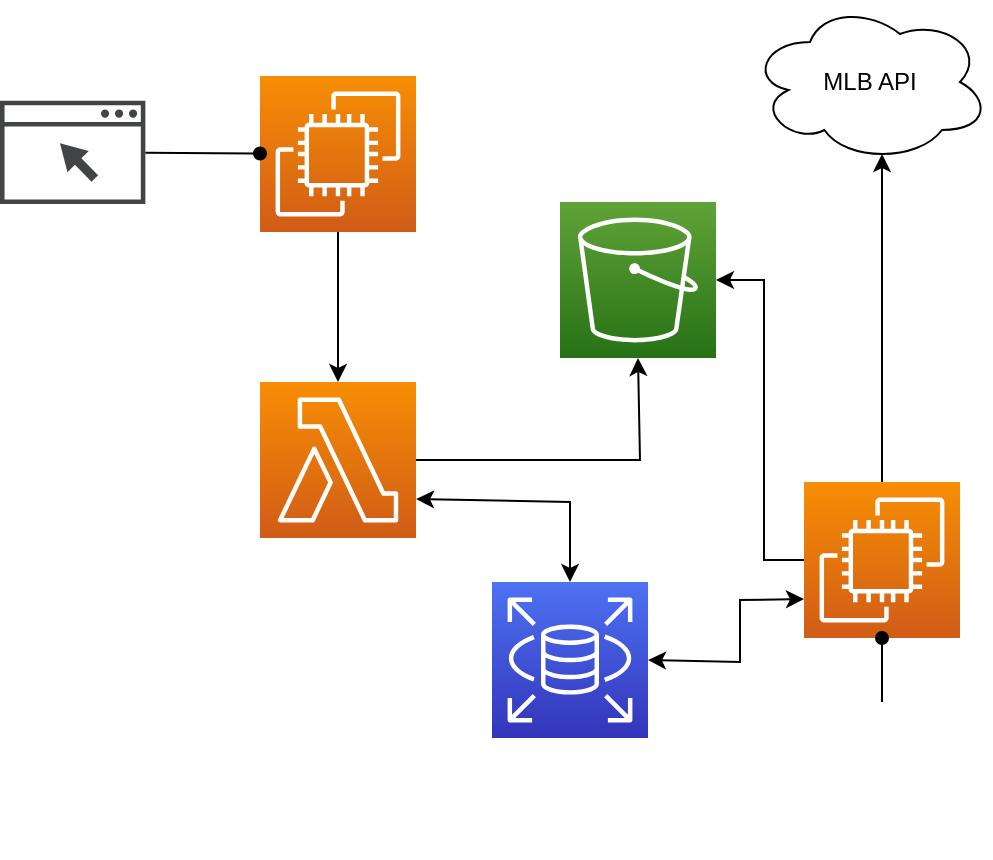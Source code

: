 <mxfile version="19.0.0" type="device"><diagram id="tTzf6OJiJEaBGybaQYLE" name="V1"><mxGraphModel dx="1306" dy="1862" grid="1" gridSize="10" guides="1" tooltips="1" connect="1" arrows="1" fold="1" page="1" pageScale="1" pageWidth="850" pageHeight="1100" math="0" shadow="0"><root><mxCell id="0"/><mxCell id="1" parent="0"/><mxCell id="GANG41YvhriwDokVU8EC-4" value="" style="sketch=0;pointerEvents=1;shadow=0;dashed=0;html=1;strokeColor=none;fillColor=#434445;aspect=fixed;labelPosition=center;verticalLabelPosition=bottom;verticalAlign=top;align=center;outlineConnect=0;shape=mxgraph.vvd.web_browser;" vertex="1" parent="1"><mxGeometry x="140" y="-840.6" width="72.68" height="51.6" as="geometry"/></mxCell><mxCell id="GANG41YvhriwDokVU8EC-5" value="" style="sketch=0;points=[[0,0,0],[0.25,0,0],[0.5,0,0],[0.75,0,0],[1,0,0],[0,1,0],[0.25,1,0],[0.5,1,0],[0.75,1,0],[1,1,0],[0,0.25,0],[0,0.5,0],[0,0.75,0],[1,0.25,0],[1,0.5,0],[1,0.75,0]];outlineConnect=0;fontColor=#232F3E;gradientColor=#F78E04;gradientDirection=north;fillColor=#D05C17;strokeColor=#ffffff;dashed=0;verticalLabelPosition=bottom;verticalAlign=top;align=center;html=1;fontSize=12;fontStyle=0;aspect=fixed;shape=mxgraph.aws4.resourceIcon;resIcon=mxgraph.aws4.ec2;" vertex="1" parent="1"><mxGeometry x="270" y="-853" width="78" height="78" as="geometry"/></mxCell><mxCell id="GANG41YvhriwDokVU8EC-6" value="" style="endArrow=oval;html=1;rounded=0;endFill=1;" edge="1" parent="1" source="GANG41YvhriwDokVU8EC-4" target="GANG41YvhriwDokVU8EC-5"><mxGeometry width="50" height="50" relative="1" as="geometry"><mxPoint x="510" y="-620" as="sourcePoint"/><mxPoint x="560" y="-670" as="targetPoint"/></mxGeometry></mxCell><mxCell id="GANG41YvhriwDokVU8EC-7" value="" style="sketch=0;points=[[0,0,0],[0.25,0,0],[0.5,0,0],[0.75,0,0],[1,0,0],[0,1,0],[0.25,1,0],[0.5,1,0],[0.75,1,0],[1,1,0],[0,0.25,0],[0,0.5,0],[0,0.75,0],[1,0.25,0],[1,0.5,0],[1,0.75,0]];outlineConnect=0;fontColor=#232F3E;gradientColor=#60A337;gradientDirection=north;fillColor=#277116;strokeColor=#ffffff;dashed=0;verticalLabelPosition=bottom;verticalAlign=top;align=center;html=1;fontSize=12;fontStyle=0;aspect=fixed;shape=mxgraph.aws4.resourceIcon;resIcon=mxgraph.aws4.s3;" vertex="1" parent="1"><mxGeometry x="420" y="-790" width="78" height="78" as="geometry"/></mxCell><mxCell id="GANG41YvhriwDokVU8EC-8" value="" style="endArrow=classic;html=1;rounded=0;exitX=1;exitY=0.5;exitDx=0;exitDy=0;exitPerimeter=0;entryX=0.5;entryY=1;entryDx=0;entryDy=0;entryPerimeter=0;" edge="1" parent="1" source="GANG41YvhriwDokVU8EC-9" target="GANG41YvhriwDokVU8EC-7"><mxGeometry width="50" height="50" relative="1" as="geometry"><mxPoint x="440" y="-620" as="sourcePoint"/><mxPoint x="490" y="-670" as="targetPoint"/><Array as="points"><mxPoint x="460" y="-661"/></Array></mxGeometry></mxCell><mxCell id="GANG41YvhriwDokVU8EC-9" value="" style="sketch=0;points=[[0,0,0],[0.25,0,0],[0.5,0,0],[0.75,0,0],[1,0,0],[0,1,0],[0.25,1,0],[0.5,1,0],[0.75,1,0],[1,1,0],[0,0.25,0],[0,0.5,0],[0,0.75,0],[1,0.25,0],[1,0.5,0],[1,0.75,0]];outlineConnect=0;fontColor=#232F3E;gradientColor=#F78E04;gradientDirection=north;fillColor=#D05C17;strokeColor=#ffffff;dashed=0;verticalLabelPosition=bottom;verticalAlign=top;align=center;html=1;fontSize=12;fontStyle=0;aspect=fixed;shape=mxgraph.aws4.resourceIcon;resIcon=mxgraph.aws4.lambda;" vertex="1" parent="1"><mxGeometry x="270" y="-700" width="78" height="78" as="geometry"/></mxCell><mxCell id="GANG41YvhriwDokVU8EC-10" value="" style="endArrow=classic;html=1;rounded=0;entryX=0.5;entryY=0;entryDx=0;entryDy=0;entryPerimeter=0;" edge="1" parent="1" source="GANG41YvhriwDokVU8EC-5" target="GANG41YvhriwDokVU8EC-9"><mxGeometry width="50" height="50" relative="1" as="geometry"><mxPoint x="510" y="-620" as="sourcePoint"/><mxPoint x="560" y="-670" as="targetPoint"/></mxGeometry></mxCell><mxCell id="GANG41YvhriwDokVU8EC-11" value="" style="shape=image;html=1;verticalAlign=top;verticalLabelPosition=bottom;labelBackgroundColor=#ffffff;imageAspect=0;aspect=fixed;image=https://cdn4.iconfinder.com/data/icons/developer-set-3/128/settings-128.png" vertex="1" parent="1"><mxGeometry x="542" y="-540" width="78" height="78" as="geometry"/></mxCell><mxCell id="GANG41YvhriwDokVU8EC-12" value="" style="sketch=0;points=[[0,0,0],[0.25,0,0],[0.5,0,0],[0.75,0,0],[1,0,0],[0,1,0],[0.25,1,0],[0.5,1,0],[0.75,1,0],[1,1,0],[0,0.25,0],[0,0.5,0],[0,0.75,0],[1,0.25,0],[1,0.5,0],[1,0.75,0]];outlineConnect=0;fontColor=#232F3E;gradientColor=#F78E04;gradientDirection=north;fillColor=#D05C17;strokeColor=#ffffff;dashed=0;verticalLabelPosition=bottom;verticalAlign=top;align=center;html=1;fontSize=12;fontStyle=0;aspect=fixed;shape=mxgraph.aws4.resourceIcon;resIcon=mxgraph.aws4.ec2;" vertex="1" parent="1"><mxGeometry x="542" y="-650" width="78" height="78" as="geometry"/></mxCell><mxCell id="GANG41YvhriwDokVU8EC-14" value="MLB API" style="ellipse;shape=cloud;whiteSpace=wrap;html=1;" vertex="1" parent="1"><mxGeometry x="515" y="-890" width="120" height="80" as="geometry"/></mxCell><mxCell id="GANG41YvhriwDokVU8EC-15" value="" style="endArrow=classic;html=1;rounded=0;exitX=0.5;exitY=0;exitDx=0;exitDy=0;exitPerimeter=0;entryX=0.55;entryY=0.95;entryDx=0;entryDy=0;entryPerimeter=0;" edge="1" parent="1" source="GANG41YvhriwDokVU8EC-12" target="GANG41YvhriwDokVU8EC-14"><mxGeometry width="50" height="50" relative="1" as="geometry"><mxPoint x="452" y="-740" as="sourcePoint"/><mxPoint x="502" y="-790" as="targetPoint"/></mxGeometry></mxCell><mxCell id="GANG41YvhriwDokVU8EC-16" value="" style="endArrow=classic;html=1;rounded=0;exitX=0;exitY=0.5;exitDx=0;exitDy=0;exitPerimeter=0;entryX=1;entryY=0.5;entryDx=0;entryDy=0;entryPerimeter=0;" edge="1" parent="1" source="GANG41YvhriwDokVU8EC-12" target="GANG41YvhriwDokVU8EC-7"><mxGeometry width="50" height="50" relative="1" as="geometry"><mxPoint x="452" y="-620" as="sourcePoint"/><mxPoint x="510" y="-751" as="targetPoint"/><Array as="points"><mxPoint x="522" y="-611"/><mxPoint x="522" y="-751"/></Array></mxGeometry></mxCell><mxCell id="GANG41YvhriwDokVU8EC-13" value="" style="edgeStyle=orthogonalEdgeStyle;rounded=0;orthogonalLoop=1;jettySize=auto;html=1;endArrow=oval;endFill=1;" edge="1" parent="1" source="GANG41YvhriwDokVU8EC-11" target="GANG41YvhriwDokVU8EC-12"><mxGeometry relative="1" as="geometry"/></mxCell><mxCell id="GANG41YvhriwDokVU8EC-18" value="" style="sketch=0;points=[[0,0,0],[0.25,0,0],[0.5,0,0],[0.75,0,0],[1,0,0],[0,1,0],[0.25,1,0],[0.5,1,0],[0.75,1,0],[1,1,0],[0,0.25,0],[0,0.5,0],[0,0.75,0],[1,0.25,0],[1,0.5,0],[1,0.75,0]];outlineConnect=0;fontColor=#232F3E;gradientColor=#4D72F3;gradientDirection=north;fillColor=#3334B9;strokeColor=#ffffff;dashed=0;verticalLabelPosition=bottom;verticalAlign=top;align=center;html=1;fontSize=12;fontStyle=0;aspect=fixed;shape=mxgraph.aws4.resourceIcon;resIcon=mxgraph.aws4.rds;" vertex="1" parent="1"><mxGeometry x="386" y="-600" width="78" height="78" as="geometry"/></mxCell><mxCell id="GANG41YvhriwDokVU8EC-19" value="" style="endArrow=classic;startArrow=classic;html=1;rounded=0;exitX=1;exitY=0.5;exitDx=0;exitDy=0;exitPerimeter=0;entryX=0;entryY=0.75;entryDx=0;entryDy=0;entryPerimeter=0;" edge="1" parent="1" source="GANG41YvhriwDokVU8EC-18" target="GANG41YvhriwDokVU8EC-12"><mxGeometry width="50" height="50" relative="1" as="geometry"><mxPoint x="570" y="-620" as="sourcePoint"/><mxPoint x="620" y="-670" as="targetPoint"/><Array as="points"><mxPoint x="510" y="-560"/><mxPoint x="510" y="-591"/></Array></mxGeometry></mxCell><mxCell id="GANG41YvhriwDokVU8EC-20" value="" style="endArrow=classic;startArrow=classic;html=1;rounded=0;entryX=0.5;entryY=0;entryDx=0;entryDy=0;entryPerimeter=0;exitX=1;exitY=0.75;exitDx=0;exitDy=0;exitPerimeter=0;" edge="1" parent="1" source="GANG41YvhriwDokVU8EC-9" target="GANG41YvhriwDokVU8EC-18"><mxGeometry width="50" height="50" relative="1" as="geometry"><mxPoint x="570" y="-500" as="sourcePoint"/><mxPoint x="620" y="-550" as="targetPoint"/><Array as="points"><mxPoint x="425" y="-640"/></Array></mxGeometry></mxCell></root></mxGraphModel></diagram></mxfile>